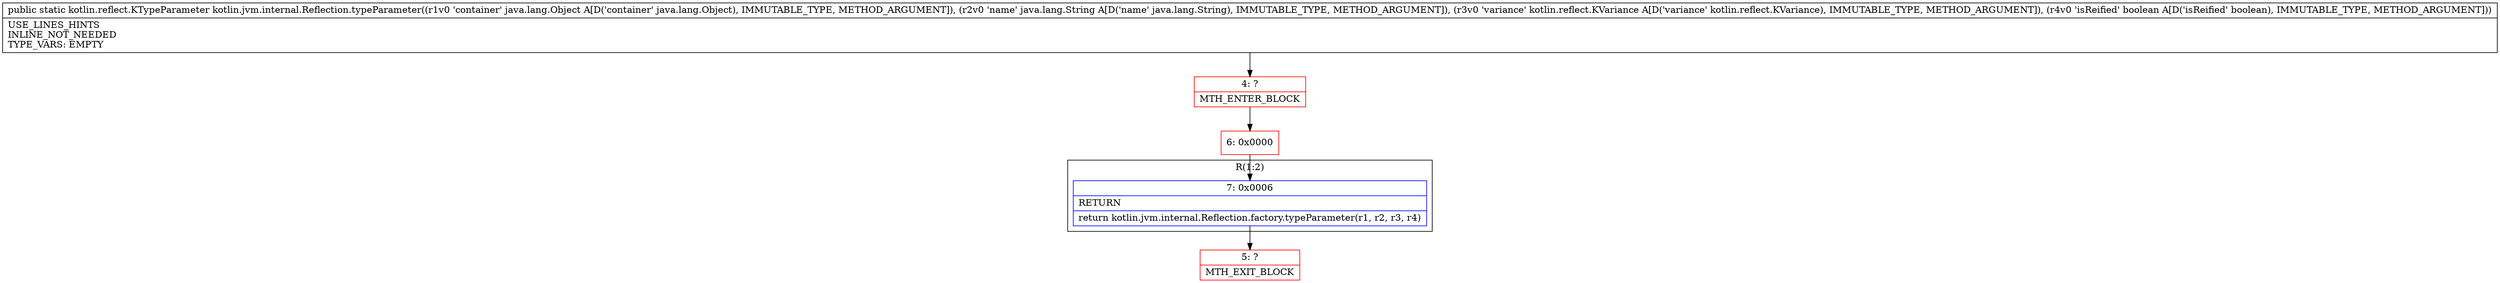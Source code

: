digraph "CFG forkotlin.jvm.internal.Reflection.typeParameter(Ljava\/lang\/Object;Ljava\/lang\/String;Lkotlin\/reflect\/KVariance;Z)Lkotlin\/reflect\/KTypeParameter;" {
subgraph cluster_Region_993872847 {
label = "R(1:2)";
node [shape=record,color=blue];
Node_7 [shape=record,label="{7\:\ 0x0006|RETURN\l|return kotlin.jvm.internal.Reflection.factory.typeParameter(r1, r2, r3, r4)\l}"];
}
Node_4 [shape=record,color=red,label="{4\:\ ?|MTH_ENTER_BLOCK\l}"];
Node_6 [shape=record,color=red,label="{6\:\ 0x0000}"];
Node_5 [shape=record,color=red,label="{5\:\ ?|MTH_EXIT_BLOCK\l}"];
MethodNode[shape=record,label="{public static kotlin.reflect.KTypeParameter kotlin.jvm.internal.Reflection.typeParameter((r1v0 'container' java.lang.Object A[D('container' java.lang.Object), IMMUTABLE_TYPE, METHOD_ARGUMENT]), (r2v0 'name' java.lang.String A[D('name' java.lang.String), IMMUTABLE_TYPE, METHOD_ARGUMENT]), (r3v0 'variance' kotlin.reflect.KVariance A[D('variance' kotlin.reflect.KVariance), IMMUTABLE_TYPE, METHOD_ARGUMENT]), (r4v0 'isReified' boolean A[D('isReified' boolean), IMMUTABLE_TYPE, METHOD_ARGUMENT]))  | USE_LINES_HINTS\lINLINE_NOT_NEEDED\lTYPE_VARS: EMPTY\l}"];
MethodNode -> Node_4;Node_7 -> Node_5;
Node_4 -> Node_6;
Node_6 -> Node_7;
}

